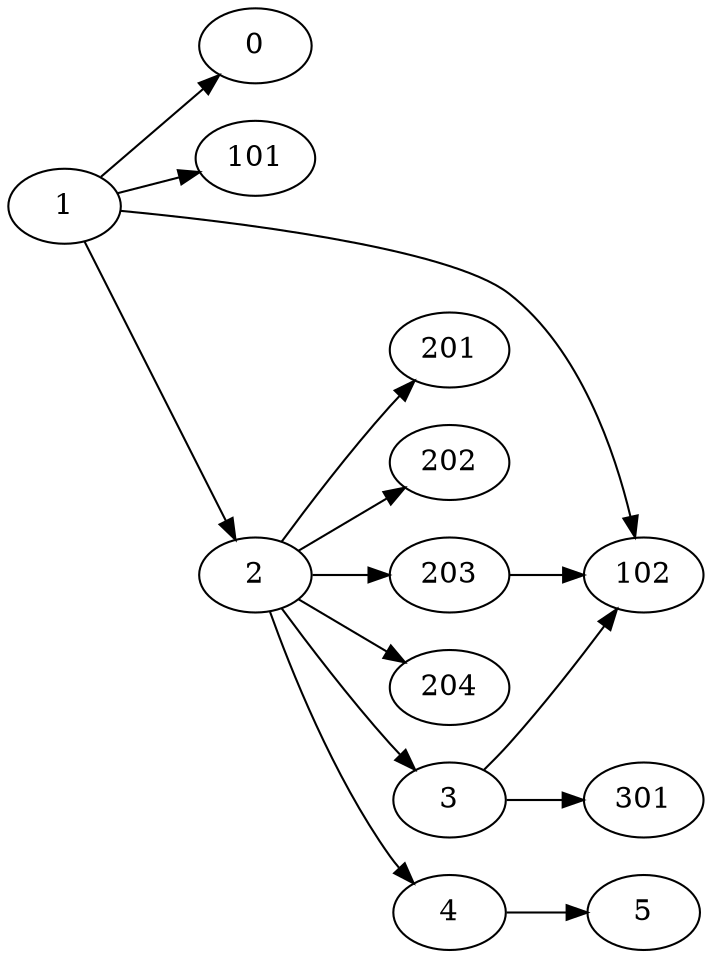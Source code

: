  digraph G{

  rankdir="LR";
  0 [style="main2 node",texlbl="report.cls"]
  1 [style="main node",texlbl="toptesi.cls"]
  101[style="main2 node",texlbl="babel"]
  102[style="main2 node",texlbl="ifxetex"]

  2[style="main node",texlbl="toptesi.sty"]
  201[style="main2 node",texlbl="pdfx"]
  202[style="main2 node",texlbl="etoolbox"]
  203[style="complesso node",texlbl="graphicx"]
    204[style="main2 node",texlbl="hyperref"]
  3[style="main node",texlbl="topcoman.sty"]
  301 [style="main2 node",texlbl="textcomp"]
    4[style="main node",texlbl="topfront.sty"]
    5[style="cfg node",texlbl="toptesi.cfg"]
   1->2
   1->0
    1->102
    1->101

    2->3
    2->201
 2->202
  2->203
  203->102
2->204
    2->4
    3->301
    3->102
    4->5
 }
 

